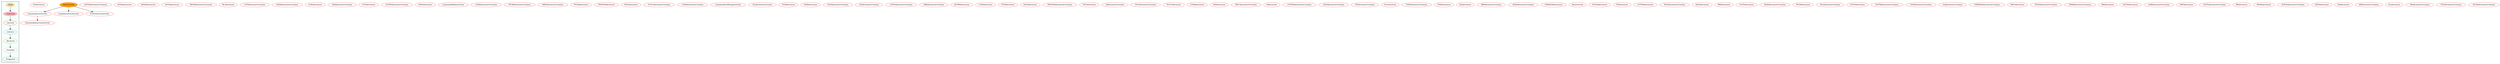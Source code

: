digraph G {
subgraph cluster_legend{ 
bgcolor=mintcream;
_Activity[color = red];
_Service[color = royalblue];
_Provider[color = violet];
_Reciever[color = peru];
_Fragment[color = teal];
_Main[style=filled, fillcolor=wheat, color = mintcream];
_Exported[style=filled, fillcolor=lightpink, color = mintcream];
_Main -> _Exported -> _Activity -> _Service -> _Reciever -> _Provider -> _Fragment; 
}
STAdventure[color = red];
GamebookListActivity[color = red];
DOTDAdventureCreation[color = red];
SOTAAdventure[color = red];
MOMAdventure[color = red];
SOTSAdventure[color = red];
MOMAdventureCreation[color = red];
RCAdventure[color = red];
COTAdventureCreation[color = red];
HOHAdventureCreation[color = red];
GODAdventure[color = red];
DDAdventureCreation[color = red];
COTAdventure[color = red];
EOTDAdventureCreation[color = red];
DODAdventure[color = red];
GamebookWikiaActivity[color = red];
COMAdventureCreation[color = red];
TPOPAdventureCreation[color = red];
AWFAdventureCreation[color = red];
TFODAdventure[color = red];
TWOFMAdventure[color = red];
POEAdventure[color = red];
TCOCAdventureCreation[color = red];
COHAdventureCreation[color = red];
GamebookFullImageActivity[color = red];
SLAdventureCreation[color = red];
TOTAdventure[color = red];
SOBAdventure[color = red];
POFAdventureCreation[color = red];
STAdventureCreation[color = red];
COTSAdventureCreation[color = red];
GamebookSelectionActivity[color = red];
MRAdventureCreation[color = red];
HOTWAdventure[color = red];
COHAdventure[color = red];
POFAdventure[color = red];
SOSAdventure[color = red];
LoadAdventureActivity[color = red];
TWOFMAdventureCreation[color = red];
TOCAdventure[color = red];
SAdventureCreation[color = red];
TOCAdventureCreation[color = red];
TCOCAdventure[color = red];
COMAdventure[color = red];
DDAdventure[color = red];
BNCAdventureCreation[color = red];
SAdventure[color = red];
COTSWAdventureCreation[color = red];
SOSAdventureCreation[color = red];
FFAdventureCreation[color = red];
ErrorActivity[color = red];
TODAdventureCreation[color = red];
TODAdventure[color = red];
SSAdventure[color = red];
BWAdventureCreation[color = red];
AODAdventureCreation[color = red];
STRIDERAdventure[color = red];
BaseActivity[color = red];
IOTLKAdventure[color = red];
FFAdventure[color = red];
COTSWAdventure[color = red];
POEAdventureCreation[color = red];
MainActivity[style=filled, fillcolor=orange, color = red];
AODAdventure[color = red];
BWAdventure[color = red];
COTSAdventure[color = red];
DODAdventureCreation[color = red];
TPOPAdventure[color = red];
RCAdventureCreation[color = red];
EOTDAdventure[color = red];
HOTWAdventureCreation[color = red];
GODAdventureCreation[color = red];
SAAdventureCreation[color = red];
STRIDERAdventureCreation[color = red];
BNCAdventure[color = red];
TFODAdventureCreation[color = red];
TROKAdventureCreation[color = red];
MRAdventure[color = red];
DOTDAdventure[color = red];
SOBAdventureCreation[color = red];
AWFAdventure[color = red];
SOTSAdventureCreation[color = red];
RPAdventure[color = red];
TROKAdventure[color = red];
IOTLKAdventureCreation[color = red];
HOHAdventure[color = red];
SAAdventure[color = red];
RPAdventureCreation[color = red];
SLAdventure[color = red];
SSAdventureCreation[color = red];
TOTAdventureCreation[color = red];
TCPreferenceActivity[color = red];
SOTAAdventureCreation[color = red];

 GamebookListActivity -> GamebookSelectionActivity
 MainActivity -> LoadAdventureActivity
 MainActivity -> TCPreferenceActivity
 MainActivity -> GamebookListActivity
}